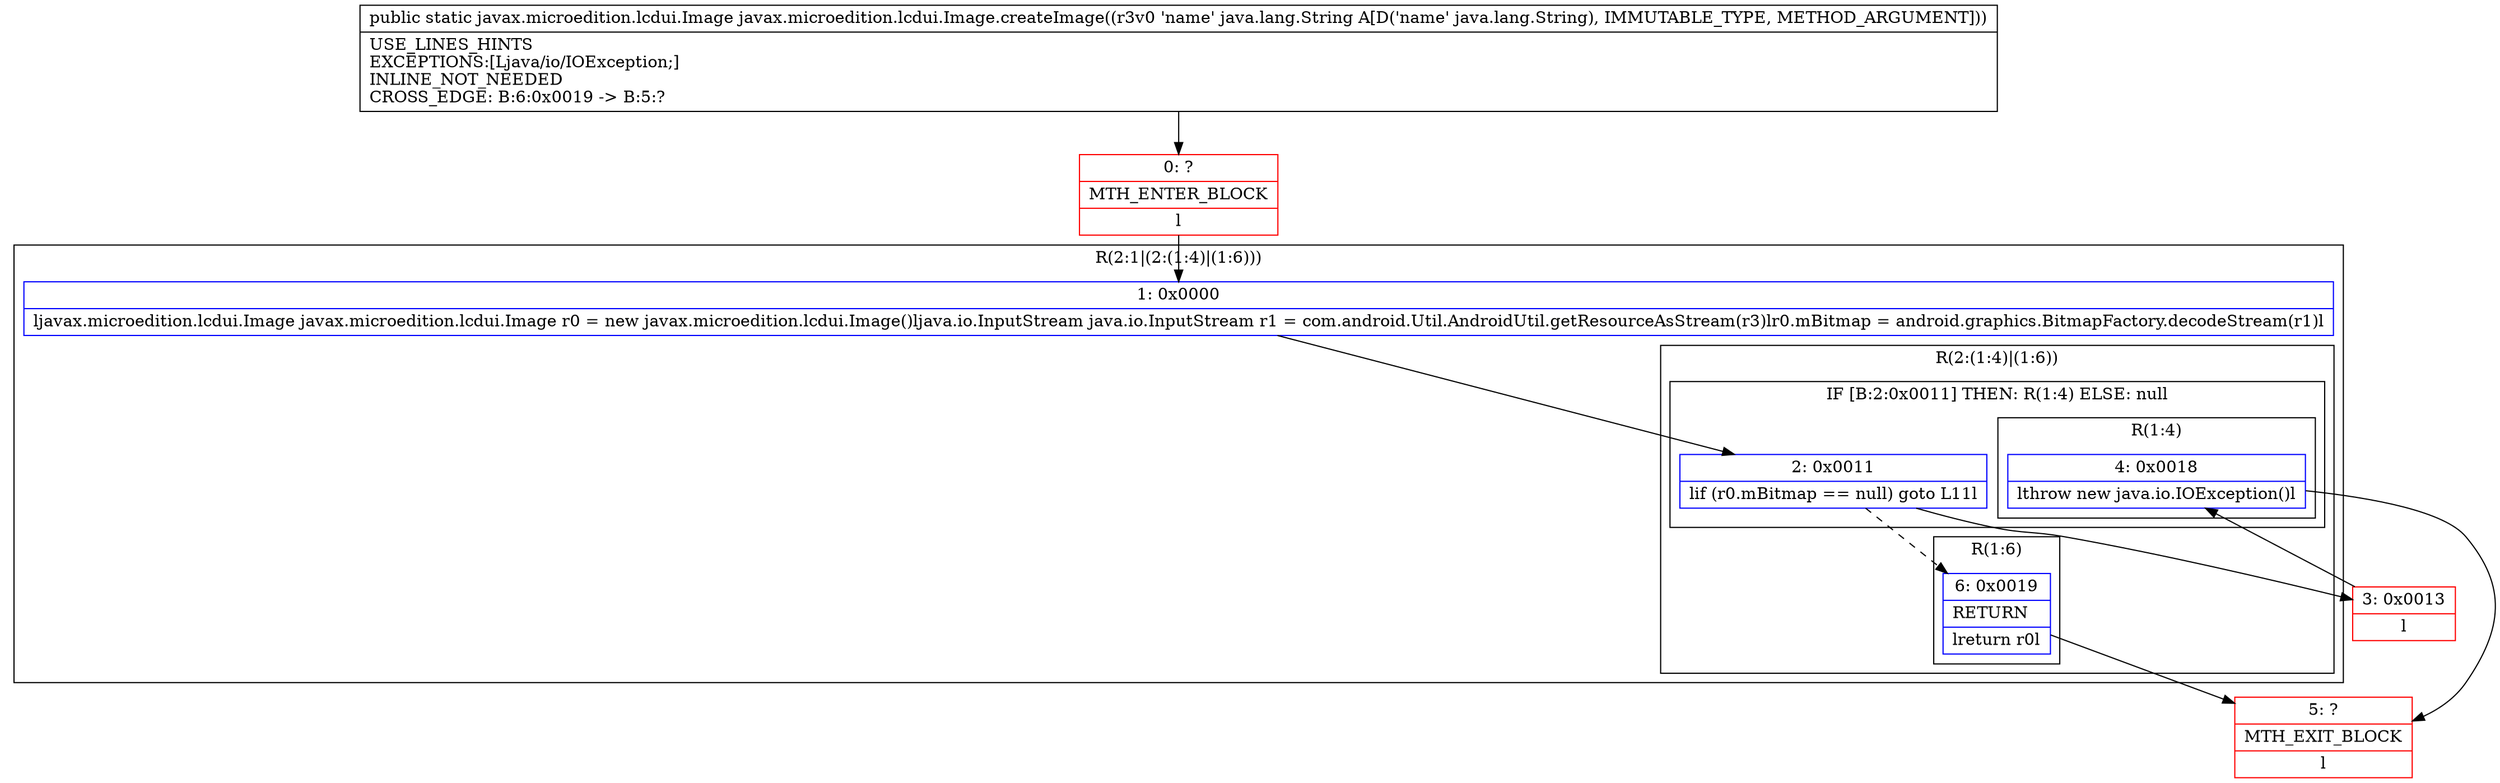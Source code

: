 digraph "CFG forjavax.microedition.lcdui.Image.createImage(Ljava\/lang\/String;)Ljavax\/microedition\/lcdui\/Image;" {
subgraph cluster_Region_404744827 {
label = "R(2:1|(2:(1:4)|(1:6)))";
node [shape=record,color=blue];
Node_1 [shape=record,label="{1\:\ 0x0000|ljavax.microedition.lcdui.Image javax.microedition.lcdui.Image r0 = new javax.microedition.lcdui.Image()ljava.io.InputStream java.io.InputStream r1 = com.android.Util.AndroidUtil.getResourceAsStream(r3)lr0.mBitmap = android.graphics.BitmapFactory.decodeStream(r1)l}"];
subgraph cluster_Region_2145895507 {
label = "R(2:(1:4)|(1:6))";
node [shape=record,color=blue];
subgraph cluster_IfRegion_61146701 {
label = "IF [B:2:0x0011] THEN: R(1:4) ELSE: null";
node [shape=record,color=blue];
Node_2 [shape=record,label="{2\:\ 0x0011|lif (r0.mBitmap == null) goto L11l}"];
subgraph cluster_Region_1292509739 {
label = "R(1:4)";
node [shape=record,color=blue];
Node_4 [shape=record,label="{4\:\ 0x0018|lthrow new java.io.IOException()l}"];
}
}
subgraph cluster_Region_2105319629 {
label = "R(1:6)";
node [shape=record,color=blue];
Node_6 [shape=record,label="{6\:\ 0x0019|RETURN\l|lreturn r0l}"];
}
}
}
Node_0 [shape=record,color=red,label="{0\:\ ?|MTH_ENTER_BLOCK\l|l}"];
Node_3 [shape=record,color=red,label="{3\:\ 0x0013|l}"];
Node_5 [shape=record,color=red,label="{5\:\ ?|MTH_EXIT_BLOCK\l|l}"];
MethodNode[shape=record,label="{public static javax.microedition.lcdui.Image javax.microedition.lcdui.Image.createImage((r3v0 'name' java.lang.String A[D('name' java.lang.String), IMMUTABLE_TYPE, METHOD_ARGUMENT]))  | USE_LINES_HINTS\lEXCEPTIONS:[Ljava\/io\/IOException;]\lINLINE_NOT_NEEDED\lCROSS_EDGE: B:6:0x0019 \-\> B:5:?\l}"];
MethodNode -> Node_0;
Node_1 -> Node_2;
Node_2 -> Node_3;
Node_2 -> Node_6[style=dashed];
Node_4 -> Node_5;
Node_6 -> Node_5;
Node_0 -> Node_1;
Node_3 -> Node_4;
}

